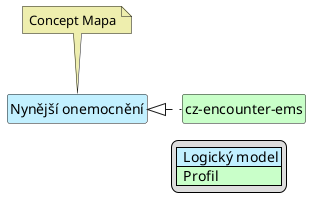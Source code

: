 @startuml
hide circle
hide stereotype
hide members
hide methods
skinparam linetype ortho
skinparam class {
BackgroundColor<<LogicalModel>> #APPLICATION
BackgroundColor<<Profile>> #TECHNOLOGY
}
legend right
| <#APPLICATION>  Logický model |
| <#TECHNOLOGY>  Profil |
endlegend

class "Nynější onemocnění" <<LogicalModel>> [[StructureDefinition-LogPresentIllnessEmsCz.html]]
note top #EEEEAE [[ConceptMap-PresentIllness2FHIR-cz.html]]
Concept Mapa
endnote

class "cz-encounter-ems" <<Profile>> [[StructureDefinition-cz-encounter-ems.html]]

"Nynější onemocnění" <|. "cz-encounter-ems"

@enduml
